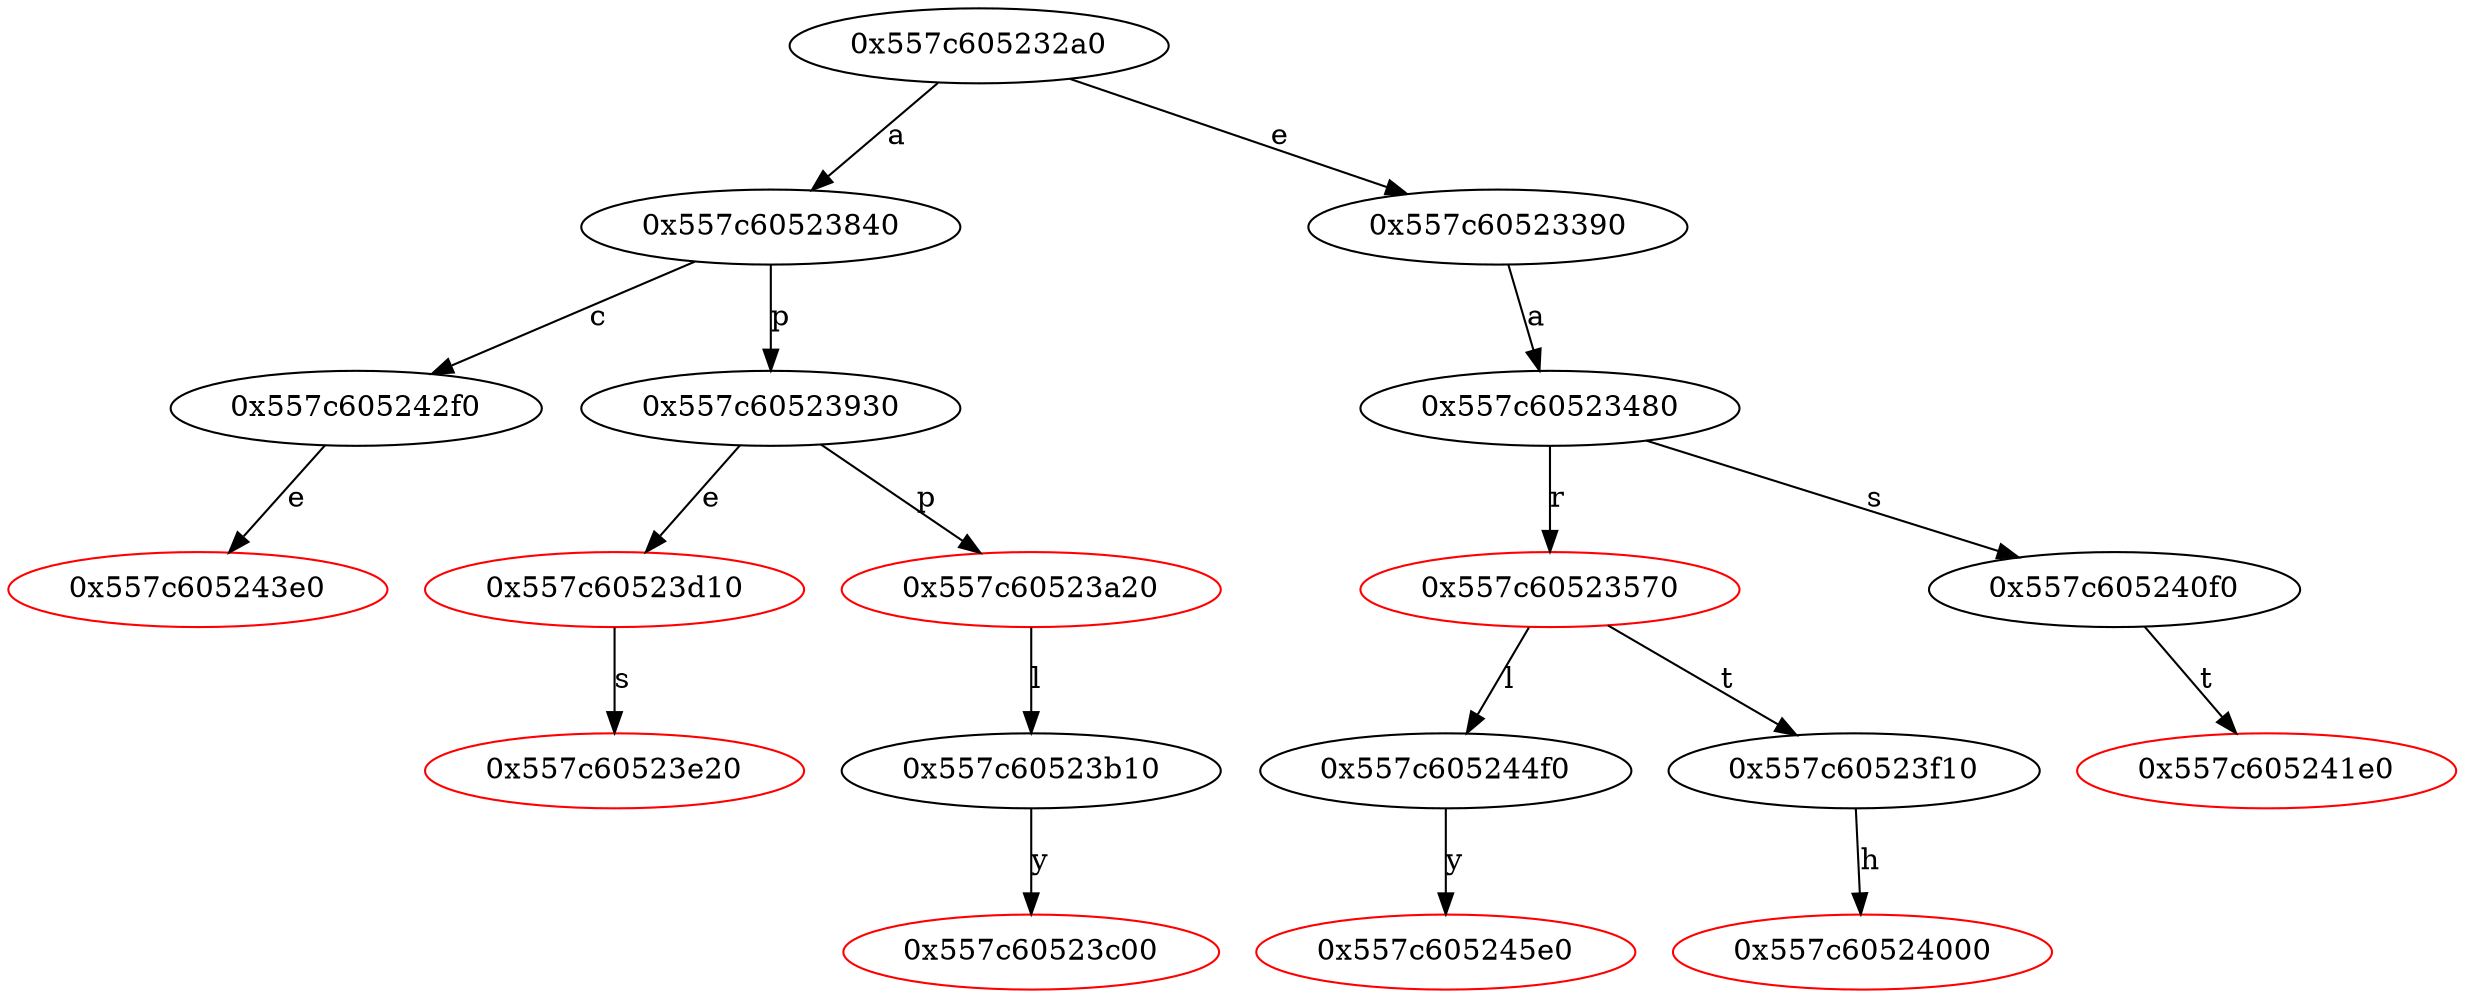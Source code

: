 digraph TrieInsert {
"0x557c605232a0" -> {"0x557c60523840"} [label="a"]
"0x557c605232a0" -> {"0x557c60523390"} [label="e"]
"0x557c60523840" -> {"0x557c605242f0"} [label="c"]
"0x557c60523840" -> {"0x557c60523930"} [label="p"]
"0x557c60523390" -> {"0x557c60523480"} [label="a"]
"0x557c605242f0" -> {"0x557c605243e0"} [label="e"]
"0x557c60523930" -> {"0x557c60523d10"} [label="e"]
"0x557c60523930" -> {"0x557c60523a20"} [label="p"]
"0x557c60523480" -> {"0x557c60523570"} [label="r"]
"0x557c60523480" -> {"0x557c605240f0"} [label="s"]
"0x557c605243e0" [color=red]
"0x557c60523d10" [color=red]
"0x557c60523d10" -> {"0x557c60523e20"} [label="s"]
"0x557c60523a20" [color=red]
"0x557c60523a20" -> {"0x557c60523b10"} [label="l"]
"0x557c60523570" [color=red]
"0x557c60523570" -> {"0x557c605244f0"} [label="l"]
"0x557c60523570" -> {"0x557c60523f10"} [label="t"]
"0x557c605240f0" -> {"0x557c605241e0"} [label="t"]
"0x557c60523e20" [color=red]
"0x557c60523b10" -> {"0x557c60523c00"} [label="y"]
"0x557c605244f0" -> {"0x557c605245e0"} [label="y"]
"0x557c60523f10" -> {"0x557c60524000"} [label="h"]
"0x557c605241e0" [color=red]
"0x557c60523c00" [color=red]
"0x557c605245e0" [color=red]
"0x557c60524000" [color=red]
}
